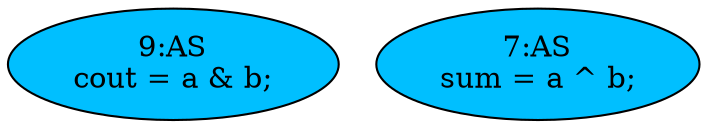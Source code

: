 strict digraph "compose( ,  )" {
	node [label="\N"];
	"9:AS"	[ast="<pyverilog.vparser.ast.Assign object at 0x7f0bc9d371d0>",
		def_var="['cout']",
		fillcolor=deepskyblue,
		label="9:AS
cout = a & b;",
		statements="[]",
		style=filled,
		typ=Assign,
		use_var="['a', 'b']"];
	"7:AS"	[ast="<pyverilog.vparser.ast.Assign object at 0x7f0bc9db5f10>",
		def_var="['sum']",
		fillcolor=deepskyblue,
		label="7:AS
sum = a ^ b;",
		statements="[]",
		style=filled,
		typ=Assign,
		use_var="['a', 'b']"];
}
